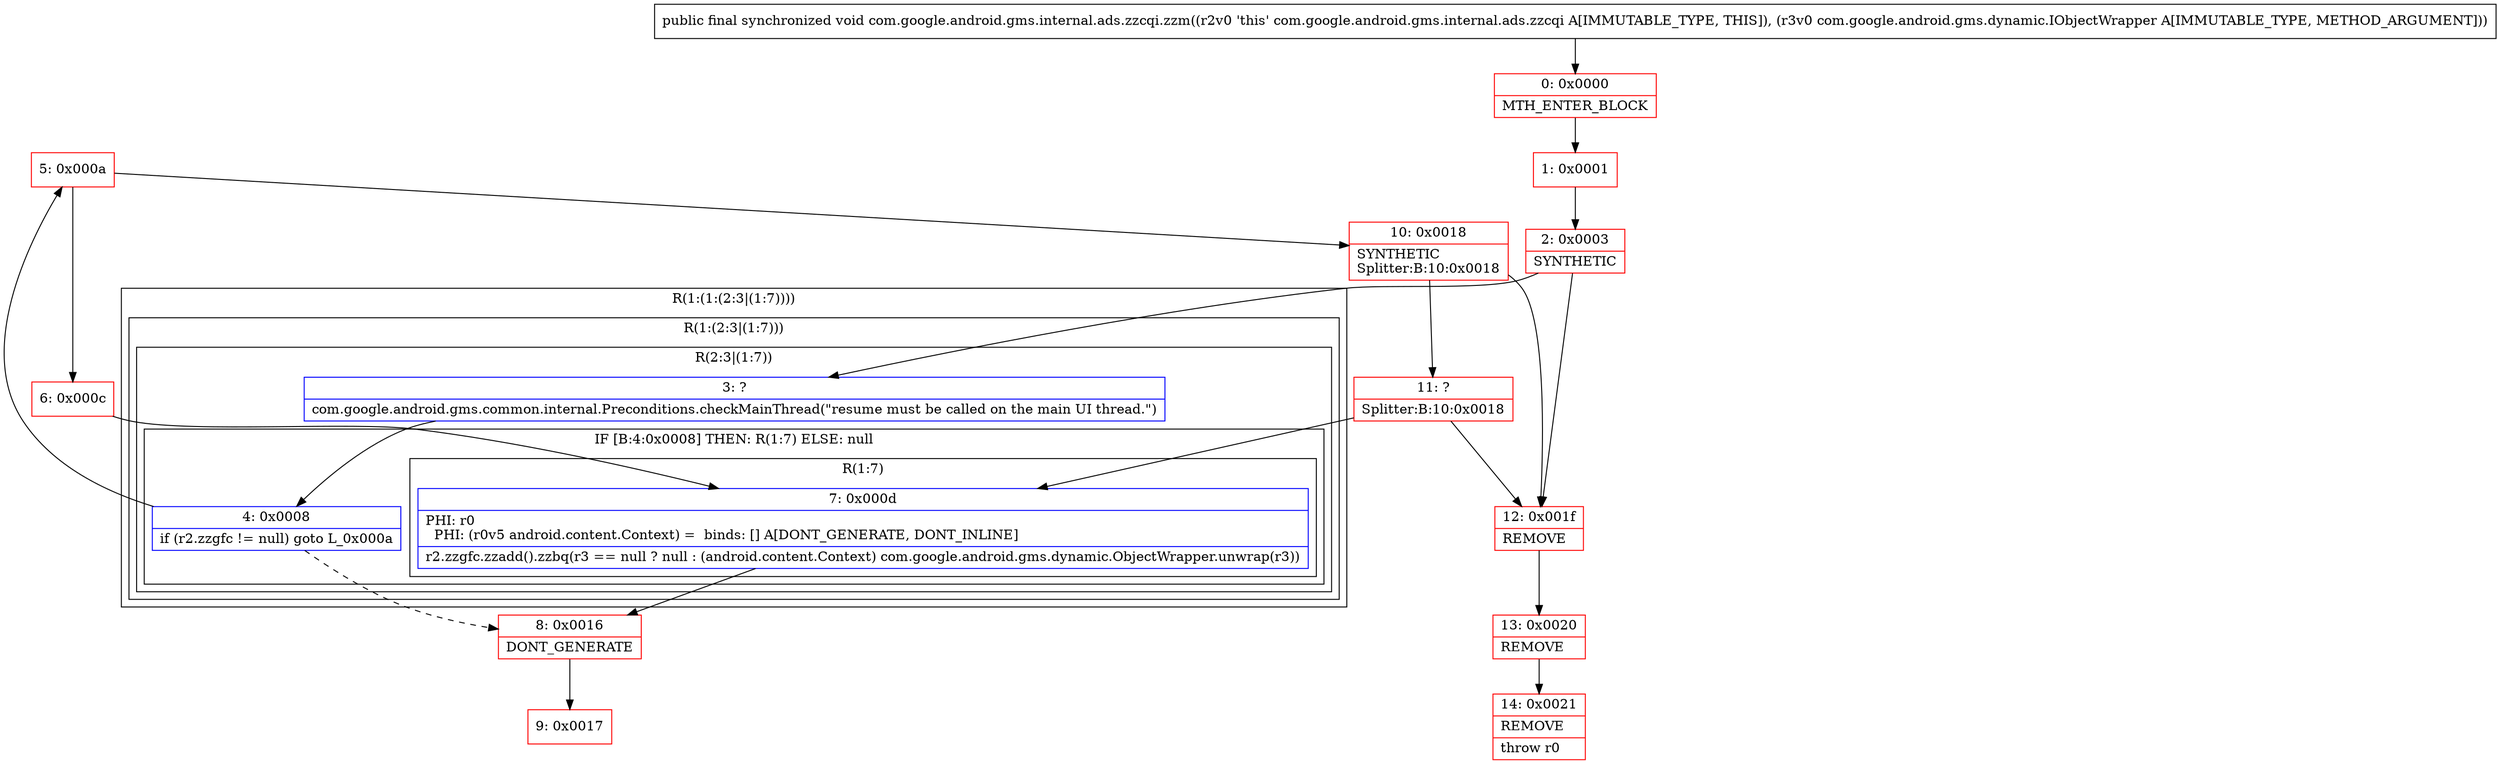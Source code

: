 digraph "CFG forcom.google.android.gms.internal.ads.zzcqi.zzm(Lcom\/google\/android\/gms\/dynamic\/IObjectWrapper;)V" {
subgraph cluster_Region_986599538 {
label = "R(1:(1:(2:3|(1:7))))";
node [shape=record,color=blue];
subgraph cluster_Region_221902391 {
label = "R(1:(2:3|(1:7)))";
node [shape=record,color=blue];
subgraph cluster_Region_1101827053 {
label = "R(2:3|(1:7))";
node [shape=record,color=blue];
Node_3 [shape=record,label="{3\:\ ?|com.google.android.gms.common.internal.Preconditions.checkMainThread(\"resume must be called on the main UI thread.\")\l}"];
subgraph cluster_IfRegion_1865089753 {
label = "IF [B:4:0x0008] THEN: R(1:7) ELSE: null";
node [shape=record,color=blue];
Node_4 [shape=record,label="{4\:\ 0x0008|if (r2.zzgfc != null) goto L_0x000a\l}"];
subgraph cluster_Region_665748110 {
label = "R(1:7)";
node [shape=record,color=blue];
Node_7 [shape=record,label="{7\:\ 0x000d|PHI: r0 \l  PHI: (r0v5 android.content.Context) =  binds: [] A[DONT_GENERATE, DONT_INLINE]\l|r2.zzgfc.zzadd().zzbq(r3 == null ? null : (android.content.Context) com.google.android.gms.dynamic.ObjectWrapper.unwrap(r3))\l}"];
}
}
}
}
}
Node_0 [shape=record,color=red,label="{0\:\ 0x0000|MTH_ENTER_BLOCK\l}"];
Node_1 [shape=record,color=red,label="{1\:\ 0x0001}"];
Node_2 [shape=record,color=red,label="{2\:\ 0x0003|SYNTHETIC\l}"];
Node_5 [shape=record,color=red,label="{5\:\ 0x000a}"];
Node_6 [shape=record,color=red,label="{6\:\ 0x000c}"];
Node_8 [shape=record,color=red,label="{8\:\ 0x0016|DONT_GENERATE\l}"];
Node_9 [shape=record,color=red,label="{9\:\ 0x0017}"];
Node_10 [shape=record,color=red,label="{10\:\ 0x0018|SYNTHETIC\lSplitter:B:10:0x0018\l}"];
Node_11 [shape=record,color=red,label="{11\:\ ?|Splitter:B:10:0x0018\l}"];
Node_12 [shape=record,color=red,label="{12\:\ 0x001f|REMOVE\l}"];
Node_13 [shape=record,color=red,label="{13\:\ 0x0020|REMOVE\l}"];
Node_14 [shape=record,color=red,label="{14\:\ 0x0021|REMOVE\l|throw r0\l}"];
MethodNode[shape=record,label="{public final synchronized void com.google.android.gms.internal.ads.zzcqi.zzm((r2v0 'this' com.google.android.gms.internal.ads.zzcqi A[IMMUTABLE_TYPE, THIS]), (r3v0 com.google.android.gms.dynamic.IObjectWrapper A[IMMUTABLE_TYPE, METHOD_ARGUMENT])) }"];
MethodNode -> Node_0;
Node_3 -> Node_4;
Node_4 -> Node_5;
Node_4 -> Node_8[style=dashed];
Node_7 -> Node_8;
Node_0 -> Node_1;
Node_1 -> Node_2;
Node_2 -> Node_3;
Node_2 -> Node_12;
Node_5 -> Node_6;
Node_5 -> Node_10;
Node_6 -> Node_7;
Node_8 -> Node_9;
Node_10 -> Node_11;
Node_10 -> Node_12;
Node_11 -> Node_12;
Node_11 -> Node_7;
Node_12 -> Node_13;
Node_13 -> Node_14;
}

